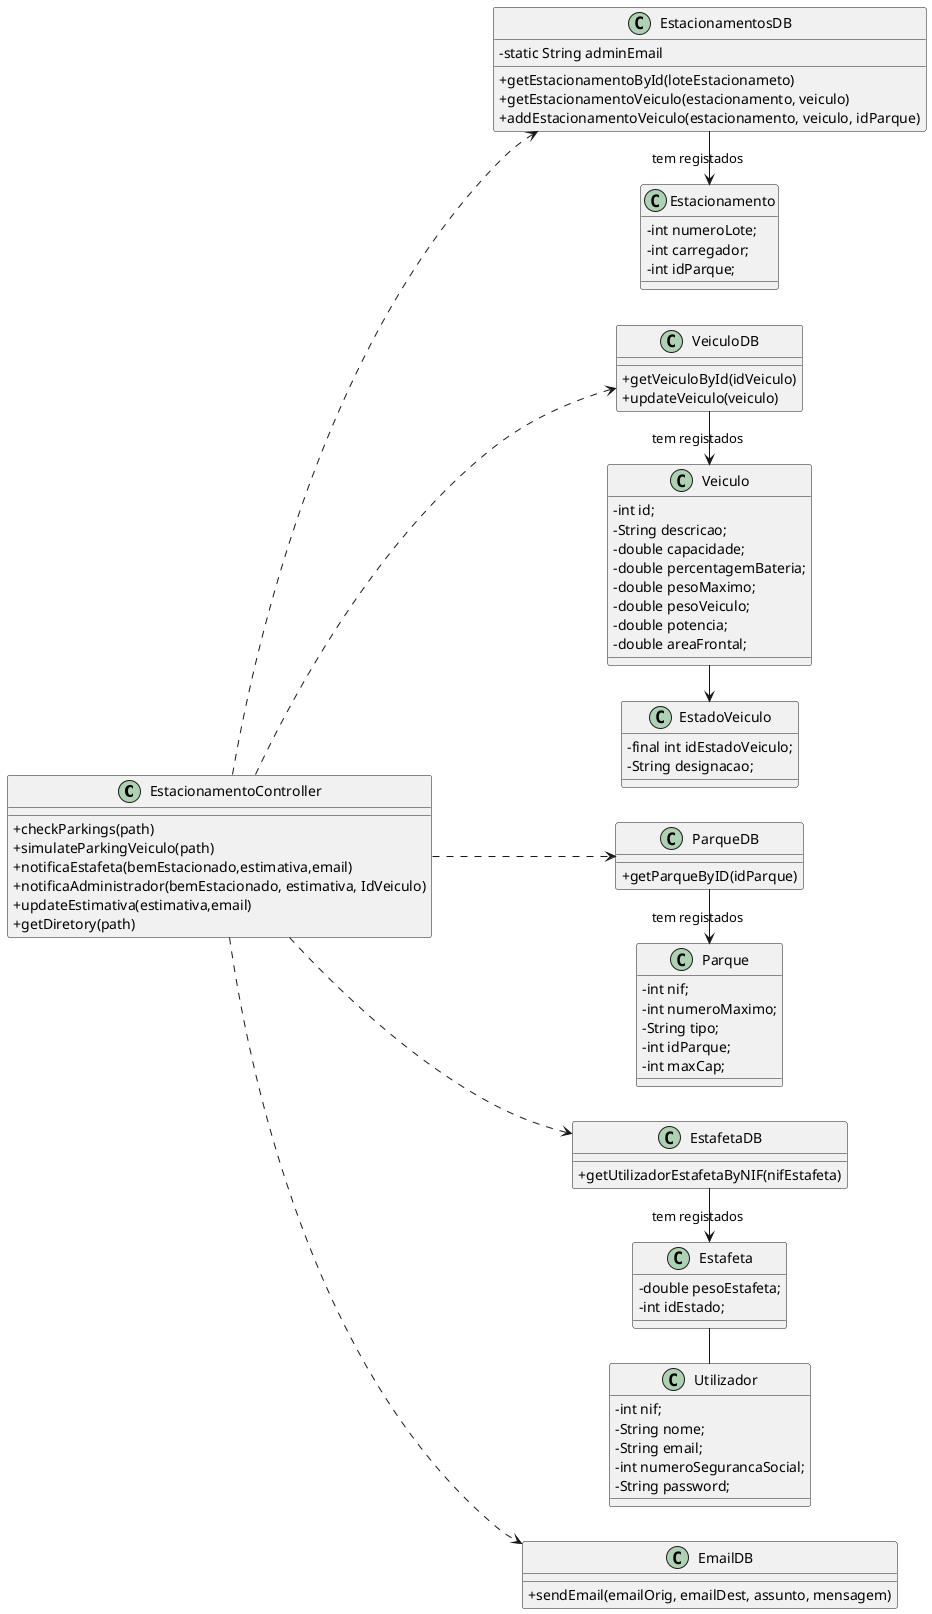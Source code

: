 @startuml
skinparam classAttributeIconSize 0
left to right direction

class EstacionamentoController{
    +checkParkings(path)
    +simulateParkingVeiculo(path)
    +notificaEstafeta(bemEstacionado,estimativa,email)
    +notificaAdministrador(bemEstacionado, estimativa, IdVeiculo)
    +updateEstimativa(estimativa,email)
    +getDiretory(path)
}

class EmailDB{
    +sendEmail(emailOrig, emailDest, assunto, mensagem)
}

class EstacionamentosDB{
    -static String adminEmail
    +getEstacionamentoById(loteEstacionameto)
    +getEstacionamentoVeiculo(estacionamento, veiculo)
    +addEstacionamentoVeiculo(estacionamento, veiculo, idParque)
}

class VeiculoDB{
    +getVeiculoById(idVeiculo)
    +updateVeiculo(veiculo)
}

class ParqueDB{
    +getParqueByID(idParque)
}

class EstafetaDB{
    +getUtilizadorEstafetaByNIF(nifEstafeta)
}

class Estacionamento{
    -int numeroLote;
    -int carregador;
    -int idParque;
}

class Veiculo{
    -int id;
    -String descricao;
    -double capacidade;
    -double percentagemBateria;
    -double pesoMaximo;
    -double pesoVeiculo;
    -double potencia;
    -double areaFrontal;
}

class EstadoVeiculo{
    -final int idEstadoVeiculo;
    -String designacao;
}

class Parque{
    -int nif;
    -int numeroMaximo;
    -String tipo;
    -int idParque;
    -int maxCap;
}

class Estafeta{
    -double pesoEstafeta;
    -int idEstado;
}

class Utilizador{
    -int nif;
    -String nome;
    -String email;
    -int numeroSegurancaSocial;
    -String password;
}


EstacionamentoController ..> EstacionamentosDB
EstacionamentoController ..> EmailDB
EstacionamentoController ..> VeiculoDB
EstacionamentoController ..> ParqueDB
EstacionamentoController ..> EstafetaDB

EstacionamentosDB -> Estacionamento: tem registados

VeiculoDB -> Veiculo: tem registados
Veiculo -> EstadoVeiculo

ParqueDB -> Parque: tem registados

EstafetaDB -> Estafeta: tem registados

Estafeta - Utilizador

@enduml